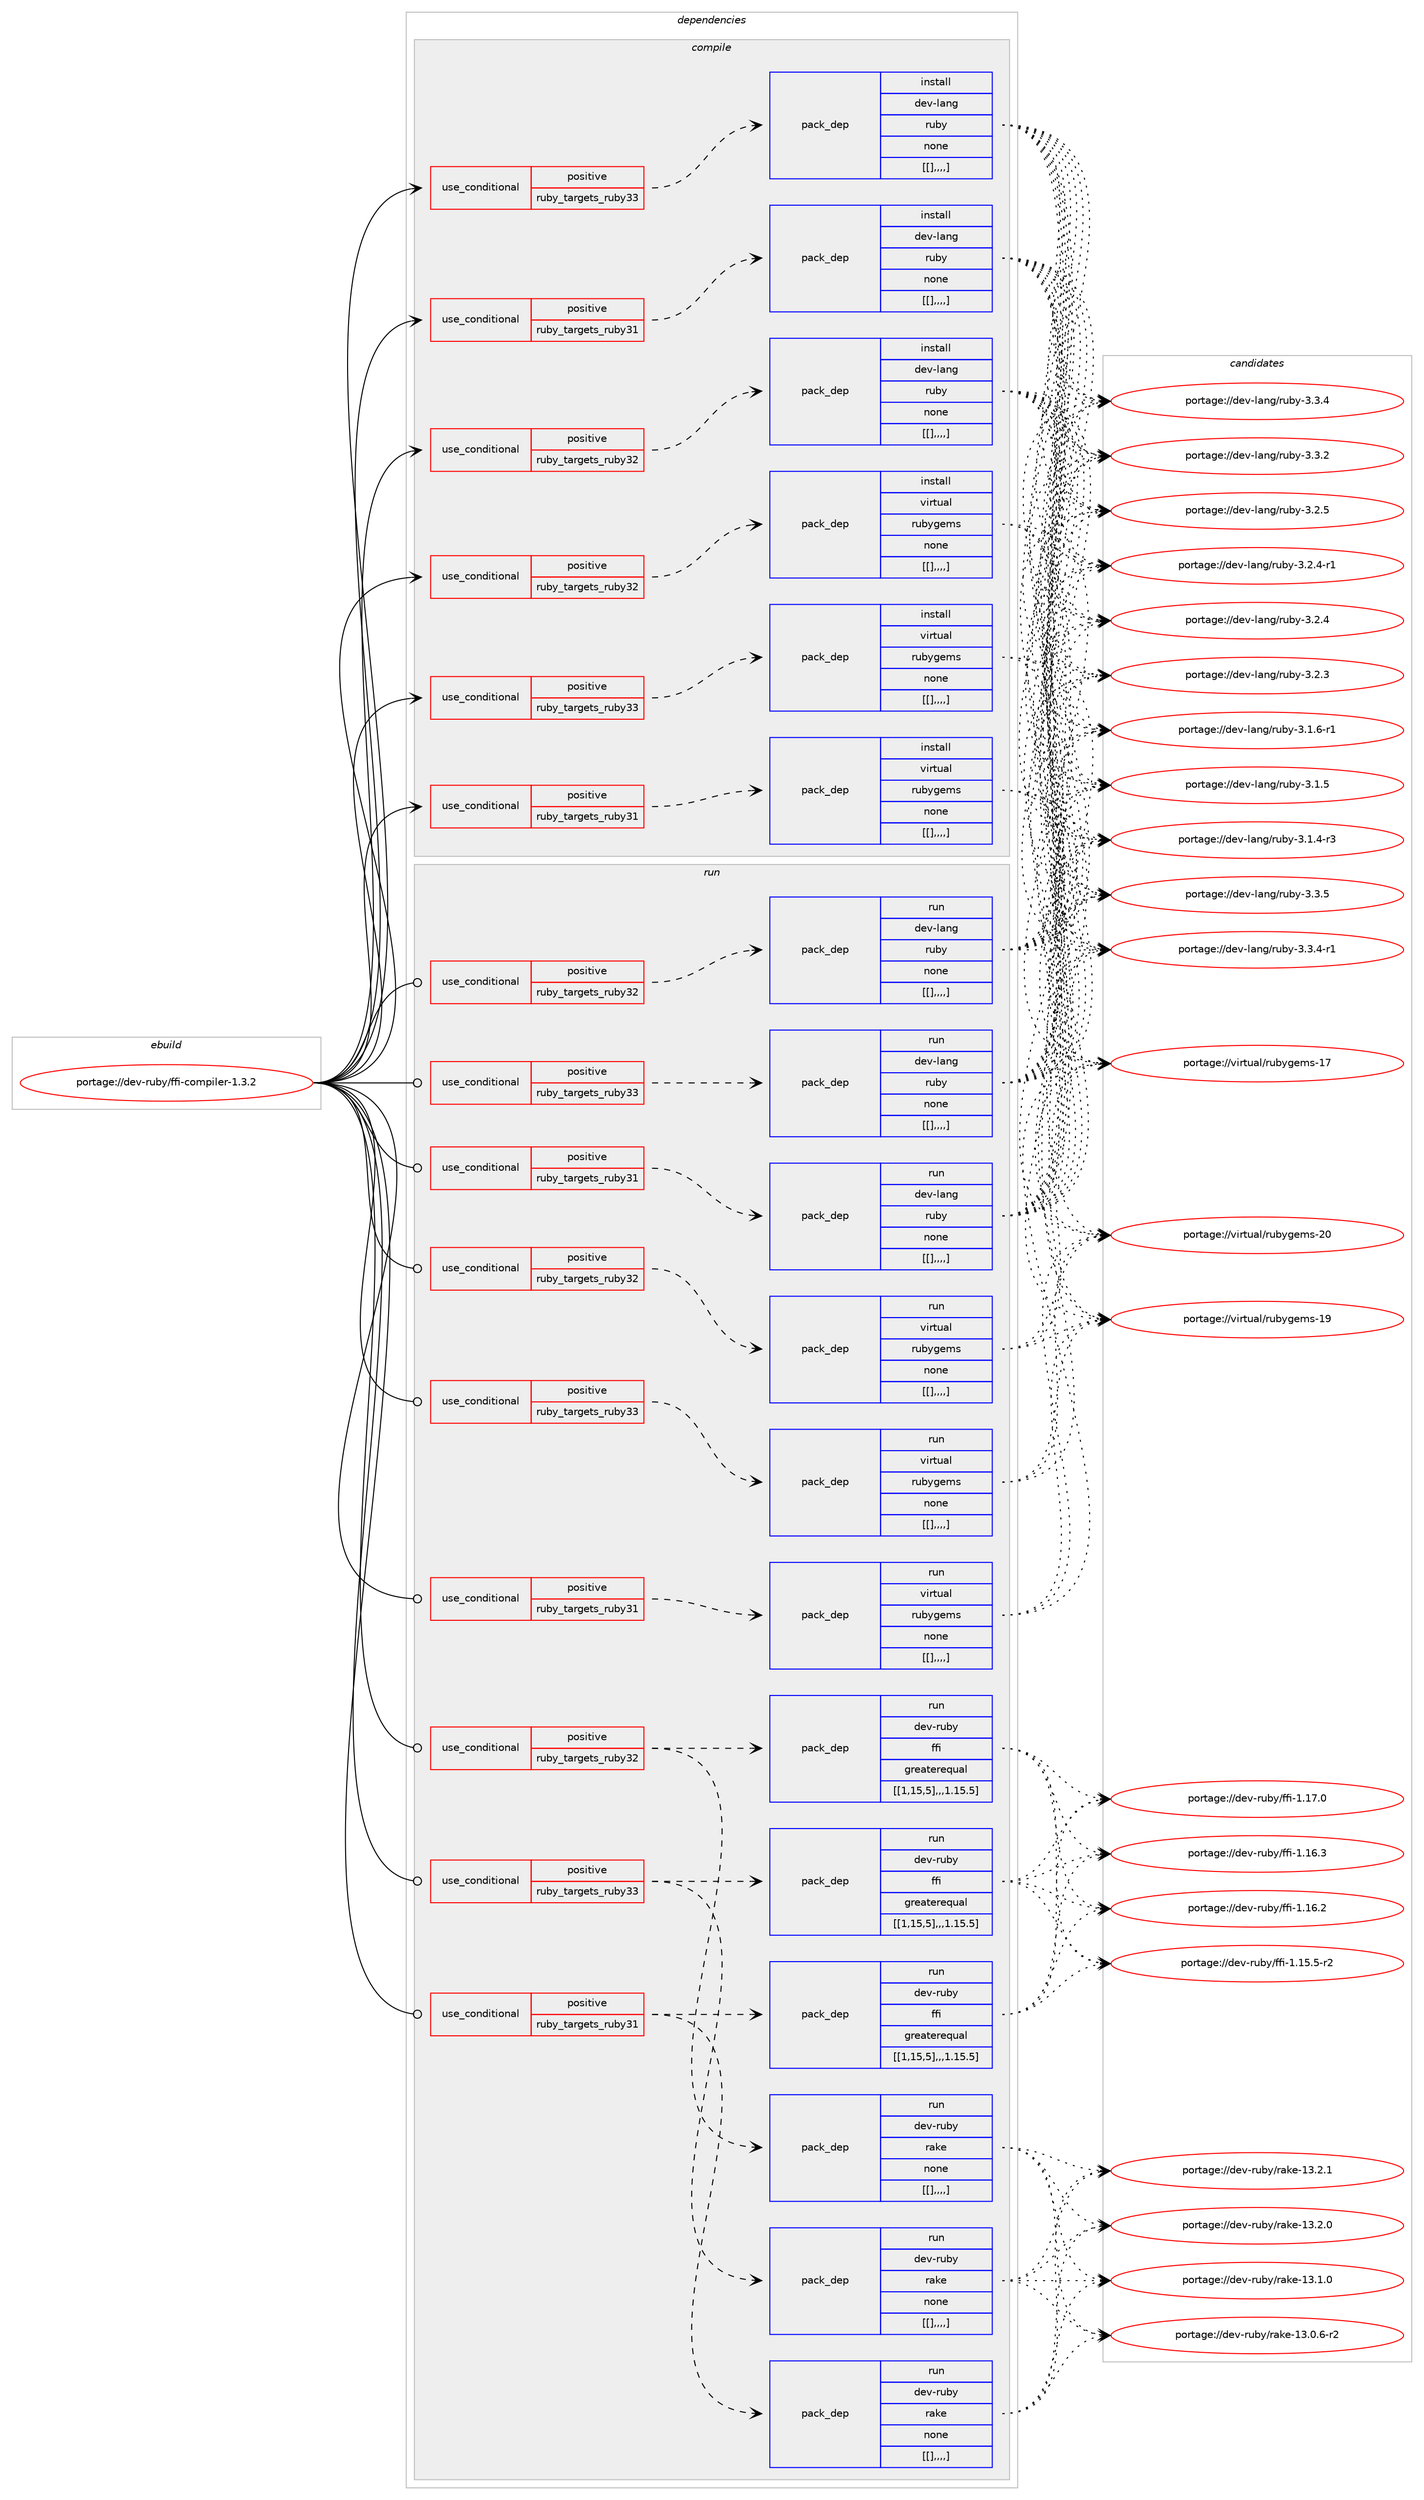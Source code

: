 digraph prolog {

# *************
# Graph options
# *************

newrank=true;
concentrate=true;
compound=true;
graph [rankdir=LR,fontname=Helvetica,fontsize=10,ranksep=1.5];#, ranksep=2.5, nodesep=0.2];
edge  [arrowhead=vee];
node  [fontname=Helvetica,fontsize=10];

# **********
# The ebuild
# **********

subgraph cluster_leftcol {
color=gray;
label=<<i>ebuild</i>>;
id [label="portage://dev-ruby/ffi-compiler-1.3.2", color=red, width=4, href="../dev-ruby/ffi-compiler-1.3.2.svg"];
}

# ****************
# The dependencies
# ****************

subgraph cluster_midcol {
color=gray;
label=<<i>dependencies</i>>;
subgraph cluster_compile {
fillcolor="#eeeeee";
style=filled;
label=<<i>compile</i>>;
subgraph cond49184 {
dependency186860 [label=<<TABLE BORDER="0" CELLBORDER="1" CELLSPACING="0" CELLPADDING="4"><TR><TD ROWSPAN="3" CELLPADDING="10">use_conditional</TD></TR><TR><TD>positive</TD></TR><TR><TD>ruby_targets_ruby31</TD></TR></TABLE>>, shape=none, color=red];
subgraph pack136354 {
dependency186861 [label=<<TABLE BORDER="0" CELLBORDER="1" CELLSPACING="0" CELLPADDING="4" WIDTH="220"><TR><TD ROWSPAN="6" CELLPADDING="30">pack_dep</TD></TR><TR><TD WIDTH="110">install</TD></TR><TR><TD>dev-lang</TD></TR><TR><TD>ruby</TD></TR><TR><TD>none</TD></TR><TR><TD>[[],,,,]</TD></TR></TABLE>>, shape=none, color=blue];
}
dependency186860:e -> dependency186861:w [weight=20,style="dashed",arrowhead="vee"];
}
id:e -> dependency186860:w [weight=20,style="solid",arrowhead="vee"];
subgraph cond49185 {
dependency186862 [label=<<TABLE BORDER="0" CELLBORDER="1" CELLSPACING="0" CELLPADDING="4"><TR><TD ROWSPAN="3" CELLPADDING="10">use_conditional</TD></TR><TR><TD>positive</TD></TR><TR><TD>ruby_targets_ruby31</TD></TR></TABLE>>, shape=none, color=red];
subgraph pack136355 {
dependency186863 [label=<<TABLE BORDER="0" CELLBORDER="1" CELLSPACING="0" CELLPADDING="4" WIDTH="220"><TR><TD ROWSPAN="6" CELLPADDING="30">pack_dep</TD></TR><TR><TD WIDTH="110">install</TD></TR><TR><TD>virtual</TD></TR><TR><TD>rubygems</TD></TR><TR><TD>none</TD></TR><TR><TD>[[],,,,]</TD></TR></TABLE>>, shape=none, color=blue];
}
dependency186862:e -> dependency186863:w [weight=20,style="dashed",arrowhead="vee"];
}
id:e -> dependency186862:w [weight=20,style="solid",arrowhead="vee"];
subgraph cond49186 {
dependency186864 [label=<<TABLE BORDER="0" CELLBORDER="1" CELLSPACING="0" CELLPADDING="4"><TR><TD ROWSPAN="3" CELLPADDING="10">use_conditional</TD></TR><TR><TD>positive</TD></TR><TR><TD>ruby_targets_ruby32</TD></TR></TABLE>>, shape=none, color=red];
subgraph pack136356 {
dependency186865 [label=<<TABLE BORDER="0" CELLBORDER="1" CELLSPACING="0" CELLPADDING="4" WIDTH="220"><TR><TD ROWSPAN="6" CELLPADDING="30">pack_dep</TD></TR><TR><TD WIDTH="110">install</TD></TR><TR><TD>dev-lang</TD></TR><TR><TD>ruby</TD></TR><TR><TD>none</TD></TR><TR><TD>[[],,,,]</TD></TR></TABLE>>, shape=none, color=blue];
}
dependency186864:e -> dependency186865:w [weight=20,style="dashed",arrowhead="vee"];
}
id:e -> dependency186864:w [weight=20,style="solid",arrowhead="vee"];
subgraph cond49187 {
dependency186866 [label=<<TABLE BORDER="0" CELLBORDER="1" CELLSPACING="0" CELLPADDING="4"><TR><TD ROWSPAN="3" CELLPADDING="10">use_conditional</TD></TR><TR><TD>positive</TD></TR><TR><TD>ruby_targets_ruby32</TD></TR></TABLE>>, shape=none, color=red];
subgraph pack136357 {
dependency186867 [label=<<TABLE BORDER="0" CELLBORDER="1" CELLSPACING="0" CELLPADDING="4" WIDTH="220"><TR><TD ROWSPAN="6" CELLPADDING="30">pack_dep</TD></TR><TR><TD WIDTH="110">install</TD></TR><TR><TD>virtual</TD></TR><TR><TD>rubygems</TD></TR><TR><TD>none</TD></TR><TR><TD>[[],,,,]</TD></TR></TABLE>>, shape=none, color=blue];
}
dependency186866:e -> dependency186867:w [weight=20,style="dashed",arrowhead="vee"];
}
id:e -> dependency186866:w [weight=20,style="solid",arrowhead="vee"];
subgraph cond49188 {
dependency186868 [label=<<TABLE BORDER="0" CELLBORDER="1" CELLSPACING="0" CELLPADDING="4"><TR><TD ROWSPAN="3" CELLPADDING="10">use_conditional</TD></TR><TR><TD>positive</TD></TR><TR><TD>ruby_targets_ruby33</TD></TR></TABLE>>, shape=none, color=red];
subgraph pack136358 {
dependency186869 [label=<<TABLE BORDER="0" CELLBORDER="1" CELLSPACING="0" CELLPADDING="4" WIDTH="220"><TR><TD ROWSPAN="6" CELLPADDING="30">pack_dep</TD></TR><TR><TD WIDTH="110">install</TD></TR><TR><TD>dev-lang</TD></TR><TR><TD>ruby</TD></TR><TR><TD>none</TD></TR><TR><TD>[[],,,,]</TD></TR></TABLE>>, shape=none, color=blue];
}
dependency186868:e -> dependency186869:w [weight=20,style="dashed",arrowhead="vee"];
}
id:e -> dependency186868:w [weight=20,style="solid",arrowhead="vee"];
subgraph cond49189 {
dependency186870 [label=<<TABLE BORDER="0" CELLBORDER="1" CELLSPACING="0" CELLPADDING="4"><TR><TD ROWSPAN="3" CELLPADDING="10">use_conditional</TD></TR><TR><TD>positive</TD></TR><TR><TD>ruby_targets_ruby33</TD></TR></TABLE>>, shape=none, color=red];
subgraph pack136359 {
dependency186871 [label=<<TABLE BORDER="0" CELLBORDER="1" CELLSPACING="0" CELLPADDING="4" WIDTH="220"><TR><TD ROWSPAN="6" CELLPADDING="30">pack_dep</TD></TR><TR><TD WIDTH="110">install</TD></TR><TR><TD>virtual</TD></TR><TR><TD>rubygems</TD></TR><TR><TD>none</TD></TR><TR><TD>[[],,,,]</TD></TR></TABLE>>, shape=none, color=blue];
}
dependency186870:e -> dependency186871:w [weight=20,style="dashed",arrowhead="vee"];
}
id:e -> dependency186870:w [weight=20,style="solid",arrowhead="vee"];
}
subgraph cluster_compileandrun {
fillcolor="#eeeeee";
style=filled;
label=<<i>compile and run</i>>;
}
subgraph cluster_run {
fillcolor="#eeeeee";
style=filled;
label=<<i>run</i>>;
subgraph cond49190 {
dependency186872 [label=<<TABLE BORDER="0" CELLBORDER="1" CELLSPACING="0" CELLPADDING="4"><TR><TD ROWSPAN="3" CELLPADDING="10">use_conditional</TD></TR><TR><TD>positive</TD></TR><TR><TD>ruby_targets_ruby31</TD></TR></TABLE>>, shape=none, color=red];
subgraph pack136360 {
dependency186873 [label=<<TABLE BORDER="0" CELLBORDER="1" CELLSPACING="0" CELLPADDING="4" WIDTH="220"><TR><TD ROWSPAN="6" CELLPADDING="30">pack_dep</TD></TR><TR><TD WIDTH="110">run</TD></TR><TR><TD>dev-lang</TD></TR><TR><TD>ruby</TD></TR><TR><TD>none</TD></TR><TR><TD>[[],,,,]</TD></TR></TABLE>>, shape=none, color=blue];
}
dependency186872:e -> dependency186873:w [weight=20,style="dashed",arrowhead="vee"];
}
id:e -> dependency186872:w [weight=20,style="solid",arrowhead="odot"];
subgraph cond49191 {
dependency186874 [label=<<TABLE BORDER="0" CELLBORDER="1" CELLSPACING="0" CELLPADDING="4"><TR><TD ROWSPAN="3" CELLPADDING="10">use_conditional</TD></TR><TR><TD>positive</TD></TR><TR><TD>ruby_targets_ruby31</TD></TR></TABLE>>, shape=none, color=red];
subgraph pack136361 {
dependency186875 [label=<<TABLE BORDER="0" CELLBORDER="1" CELLSPACING="0" CELLPADDING="4" WIDTH="220"><TR><TD ROWSPAN="6" CELLPADDING="30">pack_dep</TD></TR><TR><TD WIDTH="110">run</TD></TR><TR><TD>dev-ruby</TD></TR><TR><TD>rake</TD></TR><TR><TD>none</TD></TR><TR><TD>[[],,,,]</TD></TR></TABLE>>, shape=none, color=blue];
}
dependency186874:e -> dependency186875:w [weight=20,style="dashed",arrowhead="vee"];
subgraph pack136362 {
dependency186876 [label=<<TABLE BORDER="0" CELLBORDER="1" CELLSPACING="0" CELLPADDING="4" WIDTH="220"><TR><TD ROWSPAN="6" CELLPADDING="30">pack_dep</TD></TR><TR><TD WIDTH="110">run</TD></TR><TR><TD>dev-ruby</TD></TR><TR><TD>ffi</TD></TR><TR><TD>greaterequal</TD></TR><TR><TD>[[1,15,5],,,1.15.5]</TD></TR></TABLE>>, shape=none, color=blue];
}
dependency186874:e -> dependency186876:w [weight=20,style="dashed",arrowhead="vee"];
}
id:e -> dependency186874:w [weight=20,style="solid",arrowhead="odot"];
subgraph cond49192 {
dependency186877 [label=<<TABLE BORDER="0" CELLBORDER="1" CELLSPACING="0" CELLPADDING="4"><TR><TD ROWSPAN="3" CELLPADDING="10">use_conditional</TD></TR><TR><TD>positive</TD></TR><TR><TD>ruby_targets_ruby31</TD></TR></TABLE>>, shape=none, color=red];
subgraph pack136363 {
dependency186878 [label=<<TABLE BORDER="0" CELLBORDER="1" CELLSPACING="0" CELLPADDING="4" WIDTH="220"><TR><TD ROWSPAN="6" CELLPADDING="30">pack_dep</TD></TR><TR><TD WIDTH="110">run</TD></TR><TR><TD>virtual</TD></TR><TR><TD>rubygems</TD></TR><TR><TD>none</TD></TR><TR><TD>[[],,,,]</TD></TR></TABLE>>, shape=none, color=blue];
}
dependency186877:e -> dependency186878:w [weight=20,style="dashed",arrowhead="vee"];
}
id:e -> dependency186877:w [weight=20,style="solid",arrowhead="odot"];
subgraph cond49193 {
dependency186879 [label=<<TABLE BORDER="0" CELLBORDER="1" CELLSPACING="0" CELLPADDING="4"><TR><TD ROWSPAN="3" CELLPADDING="10">use_conditional</TD></TR><TR><TD>positive</TD></TR><TR><TD>ruby_targets_ruby32</TD></TR></TABLE>>, shape=none, color=red];
subgraph pack136364 {
dependency186880 [label=<<TABLE BORDER="0" CELLBORDER="1" CELLSPACING="0" CELLPADDING="4" WIDTH="220"><TR><TD ROWSPAN="6" CELLPADDING="30">pack_dep</TD></TR><TR><TD WIDTH="110">run</TD></TR><TR><TD>dev-lang</TD></TR><TR><TD>ruby</TD></TR><TR><TD>none</TD></TR><TR><TD>[[],,,,]</TD></TR></TABLE>>, shape=none, color=blue];
}
dependency186879:e -> dependency186880:w [weight=20,style="dashed",arrowhead="vee"];
}
id:e -> dependency186879:w [weight=20,style="solid",arrowhead="odot"];
subgraph cond49194 {
dependency186881 [label=<<TABLE BORDER="0" CELLBORDER="1" CELLSPACING="0" CELLPADDING="4"><TR><TD ROWSPAN="3" CELLPADDING="10">use_conditional</TD></TR><TR><TD>positive</TD></TR><TR><TD>ruby_targets_ruby32</TD></TR></TABLE>>, shape=none, color=red];
subgraph pack136365 {
dependency186882 [label=<<TABLE BORDER="0" CELLBORDER="1" CELLSPACING="0" CELLPADDING="4" WIDTH="220"><TR><TD ROWSPAN="6" CELLPADDING="30">pack_dep</TD></TR><TR><TD WIDTH="110">run</TD></TR><TR><TD>dev-ruby</TD></TR><TR><TD>rake</TD></TR><TR><TD>none</TD></TR><TR><TD>[[],,,,]</TD></TR></TABLE>>, shape=none, color=blue];
}
dependency186881:e -> dependency186882:w [weight=20,style="dashed",arrowhead="vee"];
subgraph pack136366 {
dependency186883 [label=<<TABLE BORDER="0" CELLBORDER="1" CELLSPACING="0" CELLPADDING="4" WIDTH="220"><TR><TD ROWSPAN="6" CELLPADDING="30">pack_dep</TD></TR><TR><TD WIDTH="110">run</TD></TR><TR><TD>dev-ruby</TD></TR><TR><TD>ffi</TD></TR><TR><TD>greaterequal</TD></TR><TR><TD>[[1,15,5],,,1.15.5]</TD></TR></TABLE>>, shape=none, color=blue];
}
dependency186881:e -> dependency186883:w [weight=20,style="dashed",arrowhead="vee"];
}
id:e -> dependency186881:w [weight=20,style="solid",arrowhead="odot"];
subgraph cond49195 {
dependency186884 [label=<<TABLE BORDER="0" CELLBORDER="1" CELLSPACING="0" CELLPADDING="4"><TR><TD ROWSPAN="3" CELLPADDING="10">use_conditional</TD></TR><TR><TD>positive</TD></TR><TR><TD>ruby_targets_ruby32</TD></TR></TABLE>>, shape=none, color=red];
subgraph pack136367 {
dependency186885 [label=<<TABLE BORDER="0" CELLBORDER="1" CELLSPACING="0" CELLPADDING="4" WIDTH="220"><TR><TD ROWSPAN="6" CELLPADDING="30">pack_dep</TD></TR><TR><TD WIDTH="110">run</TD></TR><TR><TD>virtual</TD></TR><TR><TD>rubygems</TD></TR><TR><TD>none</TD></TR><TR><TD>[[],,,,]</TD></TR></TABLE>>, shape=none, color=blue];
}
dependency186884:e -> dependency186885:w [weight=20,style="dashed",arrowhead="vee"];
}
id:e -> dependency186884:w [weight=20,style="solid",arrowhead="odot"];
subgraph cond49196 {
dependency186886 [label=<<TABLE BORDER="0" CELLBORDER="1" CELLSPACING="0" CELLPADDING="4"><TR><TD ROWSPAN="3" CELLPADDING="10">use_conditional</TD></TR><TR><TD>positive</TD></TR><TR><TD>ruby_targets_ruby33</TD></TR></TABLE>>, shape=none, color=red];
subgraph pack136368 {
dependency186887 [label=<<TABLE BORDER="0" CELLBORDER="1" CELLSPACING="0" CELLPADDING="4" WIDTH="220"><TR><TD ROWSPAN="6" CELLPADDING="30">pack_dep</TD></TR><TR><TD WIDTH="110">run</TD></TR><TR><TD>dev-lang</TD></TR><TR><TD>ruby</TD></TR><TR><TD>none</TD></TR><TR><TD>[[],,,,]</TD></TR></TABLE>>, shape=none, color=blue];
}
dependency186886:e -> dependency186887:w [weight=20,style="dashed",arrowhead="vee"];
}
id:e -> dependency186886:w [weight=20,style="solid",arrowhead="odot"];
subgraph cond49197 {
dependency186888 [label=<<TABLE BORDER="0" CELLBORDER="1" CELLSPACING="0" CELLPADDING="4"><TR><TD ROWSPAN="3" CELLPADDING="10">use_conditional</TD></TR><TR><TD>positive</TD></TR><TR><TD>ruby_targets_ruby33</TD></TR></TABLE>>, shape=none, color=red];
subgraph pack136369 {
dependency186889 [label=<<TABLE BORDER="0" CELLBORDER="1" CELLSPACING="0" CELLPADDING="4" WIDTH="220"><TR><TD ROWSPAN="6" CELLPADDING="30">pack_dep</TD></TR><TR><TD WIDTH="110">run</TD></TR><TR><TD>dev-ruby</TD></TR><TR><TD>rake</TD></TR><TR><TD>none</TD></TR><TR><TD>[[],,,,]</TD></TR></TABLE>>, shape=none, color=blue];
}
dependency186888:e -> dependency186889:w [weight=20,style="dashed",arrowhead="vee"];
subgraph pack136370 {
dependency186890 [label=<<TABLE BORDER="0" CELLBORDER="1" CELLSPACING="0" CELLPADDING="4" WIDTH="220"><TR><TD ROWSPAN="6" CELLPADDING="30">pack_dep</TD></TR><TR><TD WIDTH="110">run</TD></TR><TR><TD>dev-ruby</TD></TR><TR><TD>ffi</TD></TR><TR><TD>greaterequal</TD></TR><TR><TD>[[1,15,5],,,1.15.5]</TD></TR></TABLE>>, shape=none, color=blue];
}
dependency186888:e -> dependency186890:w [weight=20,style="dashed",arrowhead="vee"];
}
id:e -> dependency186888:w [weight=20,style="solid",arrowhead="odot"];
subgraph cond49198 {
dependency186891 [label=<<TABLE BORDER="0" CELLBORDER="1" CELLSPACING="0" CELLPADDING="4"><TR><TD ROWSPAN="3" CELLPADDING="10">use_conditional</TD></TR><TR><TD>positive</TD></TR><TR><TD>ruby_targets_ruby33</TD></TR></TABLE>>, shape=none, color=red];
subgraph pack136371 {
dependency186892 [label=<<TABLE BORDER="0" CELLBORDER="1" CELLSPACING="0" CELLPADDING="4" WIDTH="220"><TR><TD ROWSPAN="6" CELLPADDING="30">pack_dep</TD></TR><TR><TD WIDTH="110">run</TD></TR><TR><TD>virtual</TD></TR><TR><TD>rubygems</TD></TR><TR><TD>none</TD></TR><TR><TD>[[],,,,]</TD></TR></TABLE>>, shape=none, color=blue];
}
dependency186891:e -> dependency186892:w [weight=20,style="dashed",arrowhead="vee"];
}
id:e -> dependency186891:w [weight=20,style="solid",arrowhead="odot"];
}
}

# **************
# The candidates
# **************

subgraph cluster_choices {
rank=same;
color=gray;
label=<<i>candidates</i>>;

subgraph choice136354 {
color=black;
nodesep=1;
choice10010111845108971101034711411798121455146514653 [label="portage://dev-lang/ruby-3.3.5", color=red, width=4,href="../dev-lang/ruby-3.3.5.svg"];
choice100101118451089711010347114117981214551465146524511449 [label="portage://dev-lang/ruby-3.3.4-r1", color=red, width=4,href="../dev-lang/ruby-3.3.4-r1.svg"];
choice10010111845108971101034711411798121455146514652 [label="portage://dev-lang/ruby-3.3.4", color=red, width=4,href="../dev-lang/ruby-3.3.4.svg"];
choice10010111845108971101034711411798121455146514650 [label="portage://dev-lang/ruby-3.3.2", color=red, width=4,href="../dev-lang/ruby-3.3.2.svg"];
choice10010111845108971101034711411798121455146504653 [label="portage://dev-lang/ruby-3.2.5", color=red, width=4,href="../dev-lang/ruby-3.2.5.svg"];
choice100101118451089711010347114117981214551465046524511449 [label="portage://dev-lang/ruby-3.2.4-r1", color=red, width=4,href="../dev-lang/ruby-3.2.4-r1.svg"];
choice10010111845108971101034711411798121455146504652 [label="portage://dev-lang/ruby-3.2.4", color=red, width=4,href="../dev-lang/ruby-3.2.4.svg"];
choice10010111845108971101034711411798121455146504651 [label="portage://dev-lang/ruby-3.2.3", color=red, width=4,href="../dev-lang/ruby-3.2.3.svg"];
choice100101118451089711010347114117981214551464946544511449 [label="portage://dev-lang/ruby-3.1.6-r1", color=red, width=4,href="../dev-lang/ruby-3.1.6-r1.svg"];
choice10010111845108971101034711411798121455146494653 [label="portage://dev-lang/ruby-3.1.5", color=red, width=4,href="../dev-lang/ruby-3.1.5.svg"];
choice100101118451089711010347114117981214551464946524511451 [label="portage://dev-lang/ruby-3.1.4-r3", color=red, width=4,href="../dev-lang/ruby-3.1.4-r3.svg"];
dependency186861:e -> choice10010111845108971101034711411798121455146514653:w [style=dotted,weight="100"];
dependency186861:e -> choice100101118451089711010347114117981214551465146524511449:w [style=dotted,weight="100"];
dependency186861:e -> choice10010111845108971101034711411798121455146514652:w [style=dotted,weight="100"];
dependency186861:e -> choice10010111845108971101034711411798121455146514650:w [style=dotted,weight="100"];
dependency186861:e -> choice10010111845108971101034711411798121455146504653:w [style=dotted,weight="100"];
dependency186861:e -> choice100101118451089711010347114117981214551465046524511449:w [style=dotted,weight="100"];
dependency186861:e -> choice10010111845108971101034711411798121455146504652:w [style=dotted,weight="100"];
dependency186861:e -> choice10010111845108971101034711411798121455146504651:w [style=dotted,weight="100"];
dependency186861:e -> choice100101118451089711010347114117981214551464946544511449:w [style=dotted,weight="100"];
dependency186861:e -> choice10010111845108971101034711411798121455146494653:w [style=dotted,weight="100"];
dependency186861:e -> choice100101118451089711010347114117981214551464946524511451:w [style=dotted,weight="100"];
}
subgraph choice136355 {
color=black;
nodesep=1;
choice118105114116117971084711411798121103101109115455048 [label="portage://virtual/rubygems-20", color=red, width=4,href="../virtual/rubygems-20.svg"];
choice118105114116117971084711411798121103101109115454957 [label="portage://virtual/rubygems-19", color=red, width=4,href="../virtual/rubygems-19.svg"];
choice118105114116117971084711411798121103101109115454955 [label="portage://virtual/rubygems-17", color=red, width=4,href="../virtual/rubygems-17.svg"];
dependency186863:e -> choice118105114116117971084711411798121103101109115455048:w [style=dotted,weight="100"];
dependency186863:e -> choice118105114116117971084711411798121103101109115454957:w [style=dotted,weight="100"];
dependency186863:e -> choice118105114116117971084711411798121103101109115454955:w [style=dotted,weight="100"];
}
subgraph choice136356 {
color=black;
nodesep=1;
choice10010111845108971101034711411798121455146514653 [label="portage://dev-lang/ruby-3.3.5", color=red, width=4,href="../dev-lang/ruby-3.3.5.svg"];
choice100101118451089711010347114117981214551465146524511449 [label="portage://dev-lang/ruby-3.3.4-r1", color=red, width=4,href="../dev-lang/ruby-3.3.4-r1.svg"];
choice10010111845108971101034711411798121455146514652 [label="portage://dev-lang/ruby-3.3.4", color=red, width=4,href="../dev-lang/ruby-3.3.4.svg"];
choice10010111845108971101034711411798121455146514650 [label="portage://dev-lang/ruby-3.3.2", color=red, width=4,href="../dev-lang/ruby-3.3.2.svg"];
choice10010111845108971101034711411798121455146504653 [label="portage://dev-lang/ruby-3.2.5", color=red, width=4,href="../dev-lang/ruby-3.2.5.svg"];
choice100101118451089711010347114117981214551465046524511449 [label="portage://dev-lang/ruby-3.2.4-r1", color=red, width=4,href="../dev-lang/ruby-3.2.4-r1.svg"];
choice10010111845108971101034711411798121455146504652 [label="portage://dev-lang/ruby-3.2.4", color=red, width=4,href="../dev-lang/ruby-3.2.4.svg"];
choice10010111845108971101034711411798121455146504651 [label="portage://dev-lang/ruby-3.2.3", color=red, width=4,href="../dev-lang/ruby-3.2.3.svg"];
choice100101118451089711010347114117981214551464946544511449 [label="portage://dev-lang/ruby-3.1.6-r1", color=red, width=4,href="../dev-lang/ruby-3.1.6-r1.svg"];
choice10010111845108971101034711411798121455146494653 [label="portage://dev-lang/ruby-3.1.5", color=red, width=4,href="../dev-lang/ruby-3.1.5.svg"];
choice100101118451089711010347114117981214551464946524511451 [label="portage://dev-lang/ruby-3.1.4-r3", color=red, width=4,href="../dev-lang/ruby-3.1.4-r3.svg"];
dependency186865:e -> choice10010111845108971101034711411798121455146514653:w [style=dotted,weight="100"];
dependency186865:e -> choice100101118451089711010347114117981214551465146524511449:w [style=dotted,weight="100"];
dependency186865:e -> choice10010111845108971101034711411798121455146514652:w [style=dotted,weight="100"];
dependency186865:e -> choice10010111845108971101034711411798121455146514650:w [style=dotted,weight="100"];
dependency186865:e -> choice10010111845108971101034711411798121455146504653:w [style=dotted,weight="100"];
dependency186865:e -> choice100101118451089711010347114117981214551465046524511449:w [style=dotted,weight="100"];
dependency186865:e -> choice10010111845108971101034711411798121455146504652:w [style=dotted,weight="100"];
dependency186865:e -> choice10010111845108971101034711411798121455146504651:w [style=dotted,weight="100"];
dependency186865:e -> choice100101118451089711010347114117981214551464946544511449:w [style=dotted,weight="100"];
dependency186865:e -> choice10010111845108971101034711411798121455146494653:w [style=dotted,weight="100"];
dependency186865:e -> choice100101118451089711010347114117981214551464946524511451:w [style=dotted,weight="100"];
}
subgraph choice136357 {
color=black;
nodesep=1;
choice118105114116117971084711411798121103101109115455048 [label="portage://virtual/rubygems-20", color=red, width=4,href="../virtual/rubygems-20.svg"];
choice118105114116117971084711411798121103101109115454957 [label="portage://virtual/rubygems-19", color=red, width=4,href="../virtual/rubygems-19.svg"];
choice118105114116117971084711411798121103101109115454955 [label="portage://virtual/rubygems-17", color=red, width=4,href="../virtual/rubygems-17.svg"];
dependency186867:e -> choice118105114116117971084711411798121103101109115455048:w [style=dotted,weight="100"];
dependency186867:e -> choice118105114116117971084711411798121103101109115454957:w [style=dotted,weight="100"];
dependency186867:e -> choice118105114116117971084711411798121103101109115454955:w [style=dotted,weight="100"];
}
subgraph choice136358 {
color=black;
nodesep=1;
choice10010111845108971101034711411798121455146514653 [label="portage://dev-lang/ruby-3.3.5", color=red, width=4,href="../dev-lang/ruby-3.3.5.svg"];
choice100101118451089711010347114117981214551465146524511449 [label="portage://dev-lang/ruby-3.3.4-r1", color=red, width=4,href="../dev-lang/ruby-3.3.4-r1.svg"];
choice10010111845108971101034711411798121455146514652 [label="portage://dev-lang/ruby-3.3.4", color=red, width=4,href="../dev-lang/ruby-3.3.4.svg"];
choice10010111845108971101034711411798121455146514650 [label="portage://dev-lang/ruby-3.3.2", color=red, width=4,href="../dev-lang/ruby-3.3.2.svg"];
choice10010111845108971101034711411798121455146504653 [label="portage://dev-lang/ruby-3.2.5", color=red, width=4,href="../dev-lang/ruby-3.2.5.svg"];
choice100101118451089711010347114117981214551465046524511449 [label="portage://dev-lang/ruby-3.2.4-r1", color=red, width=4,href="../dev-lang/ruby-3.2.4-r1.svg"];
choice10010111845108971101034711411798121455146504652 [label="portage://dev-lang/ruby-3.2.4", color=red, width=4,href="../dev-lang/ruby-3.2.4.svg"];
choice10010111845108971101034711411798121455146504651 [label="portage://dev-lang/ruby-3.2.3", color=red, width=4,href="../dev-lang/ruby-3.2.3.svg"];
choice100101118451089711010347114117981214551464946544511449 [label="portage://dev-lang/ruby-3.1.6-r1", color=red, width=4,href="../dev-lang/ruby-3.1.6-r1.svg"];
choice10010111845108971101034711411798121455146494653 [label="portage://dev-lang/ruby-3.1.5", color=red, width=4,href="../dev-lang/ruby-3.1.5.svg"];
choice100101118451089711010347114117981214551464946524511451 [label="portage://dev-lang/ruby-3.1.4-r3", color=red, width=4,href="../dev-lang/ruby-3.1.4-r3.svg"];
dependency186869:e -> choice10010111845108971101034711411798121455146514653:w [style=dotted,weight="100"];
dependency186869:e -> choice100101118451089711010347114117981214551465146524511449:w [style=dotted,weight="100"];
dependency186869:e -> choice10010111845108971101034711411798121455146514652:w [style=dotted,weight="100"];
dependency186869:e -> choice10010111845108971101034711411798121455146514650:w [style=dotted,weight="100"];
dependency186869:e -> choice10010111845108971101034711411798121455146504653:w [style=dotted,weight="100"];
dependency186869:e -> choice100101118451089711010347114117981214551465046524511449:w [style=dotted,weight="100"];
dependency186869:e -> choice10010111845108971101034711411798121455146504652:w [style=dotted,weight="100"];
dependency186869:e -> choice10010111845108971101034711411798121455146504651:w [style=dotted,weight="100"];
dependency186869:e -> choice100101118451089711010347114117981214551464946544511449:w [style=dotted,weight="100"];
dependency186869:e -> choice10010111845108971101034711411798121455146494653:w [style=dotted,weight="100"];
dependency186869:e -> choice100101118451089711010347114117981214551464946524511451:w [style=dotted,weight="100"];
}
subgraph choice136359 {
color=black;
nodesep=1;
choice118105114116117971084711411798121103101109115455048 [label="portage://virtual/rubygems-20", color=red, width=4,href="../virtual/rubygems-20.svg"];
choice118105114116117971084711411798121103101109115454957 [label="portage://virtual/rubygems-19", color=red, width=4,href="../virtual/rubygems-19.svg"];
choice118105114116117971084711411798121103101109115454955 [label="portage://virtual/rubygems-17", color=red, width=4,href="../virtual/rubygems-17.svg"];
dependency186871:e -> choice118105114116117971084711411798121103101109115455048:w [style=dotted,weight="100"];
dependency186871:e -> choice118105114116117971084711411798121103101109115454957:w [style=dotted,weight="100"];
dependency186871:e -> choice118105114116117971084711411798121103101109115454955:w [style=dotted,weight="100"];
}
subgraph choice136360 {
color=black;
nodesep=1;
choice10010111845108971101034711411798121455146514653 [label="portage://dev-lang/ruby-3.3.5", color=red, width=4,href="../dev-lang/ruby-3.3.5.svg"];
choice100101118451089711010347114117981214551465146524511449 [label="portage://dev-lang/ruby-3.3.4-r1", color=red, width=4,href="../dev-lang/ruby-3.3.4-r1.svg"];
choice10010111845108971101034711411798121455146514652 [label="portage://dev-lang/ruby-3.3.4", color=red, width=4,href="../dev-lang/ruby-3.3.4.svg"];
choice10010111845108971101034711411798121455146514650 [label="portage://dev-lang/ruby-3.3.2", color=red, width=4,href="../dev-lang/ruby-3.3.2.svg"];
choice10010111845108971101034711411798121455146504653 [label="portage://dev-lang/ruby-3.2.5", color=red, width=4,href="../dev-lang/ruby-3.2.5.svg"];
choice100101118451089711010347114117981214551465046524511449 [label="portage://dev-lang/ruby-3.2.4-r1", color=red, width=4,href="../dev-lang/ruby-3.2.4-r1.svg"];
choice10010111845108971101034711411798121455146504652 [label="portage://dev-lang/ruby-3.2.4", color=red, width=4,href="../dev-lang/ruby-3.2.4.svg"];
choice10010111845108971101034711411798121455146504651 [label="portage://dev-lang/ruby-3.2.3", color=red, width=4,href="../dev-lang/ruby-3.2.3.svg"];
choice100101118451089711010347114117981214551464946544511449 [label="portage://dev-lang/ruby-3.1.6-r1", color=red, width=4,href="../dev-lang/ruby-3.1.6-r1.svg"];
choice10010111845108971101034711411798121455146494653 [label="portage://dev-lang/ruby-3.1.5", color=red, width=4,href="../dev-lang/ruby-3.1.5.svg"];
choice100101118451089711010347114117981214551464946524511451 [label="portage://dev-lang/ruby-3.1.4-r3", color=red, width=4,href="../dev-lang/ruby-3.1.4-r3.svg"];
dependency186873:e -> choice10010111845108971101034711411798121455146514653:w [style=dotted,weight="100"];
dependency186873:e -> choice100101118451089711010347114117981214551465146524511449:w [style=dotted,weight="100"];
dependency186873:e -> choice10010111845108971101034711411798121455146514652:w [style=dotted,weight="100"];
dependency186873:e -> choice10010111845108971101034711411798121455146514650:w [style=dotted,weight="100"];
dependency186873:e -> choice10010111845108971101034711411798121455146504653:w [style=dotted,weight="100"];
dependency186873:e -> choice100101118451089711010347114117981214551465046524511449:w [style=dotted,weight="100"];
dependency186873:e -> choice10010111845108971101034711411798121455146504652:w [style=dotted,weight="100"];
dependency186873:e -> choice10010111845108971101034711411798121455146504651:w [style=dotted,weight="100"];
dependency186873:e -> choice100101118451089711010347114117981214551464946544511449:w [style=dotted,weight="100"];
dependency186873:e -> choice10010111845108971101034711411798121455146494653:w [style=dotted,weight="100"];
dependency186873:e -> choice100101118451089711010347114117981214551464946524511451:w [style=dotted,weight="100"];
}
subgraph choice136361 {
color=black;
nodesep=1;
choice1001011184511411798121471149710710145495146504649 [label="portage://dev-ruby/rake-13.2.1", color=red, width=4,href="../dev-ruby/rake-13.2.1.svg"];
choice1001011184511411798121471149710710145495146504648 [label="portage://dev-ruby/rake-13.2.0", color=red, width=4,href="../dev-ruby/rake-13.2.0.svg"];
choice1001011184511411798121471149710710145495146494648 [label="portage://dev-ruby/rake-13.1.0", color=red, width=4,href="../dev-ruby/rake-13.1.0.svg"];
choice10010111845114117981214711497107101454951464846544511450 [label="portage://dev-ruby/rake-13.0.6-r2", color=red, width=4,href="../dev-ruby/rake-13.0.6-r2.svg"];
dependency186875:e -> choice1001011184511411798121471149710710145495146504649:w [style=dotted,weight="100"];
dependency186875:e -> choice1001011184511411798121471149710710145495146504648:w [style=dotted,weight="100"];
dependency186875:e -> choice1001011184511411798121471149710710145495146494648:w [style=dotted,weight="100"];
dependency186875:e -> choice10010111845114117981214711497107101454951464846544511450:w [style=dotted,weight="100"];
}
subgraph choice136362 {
color=black;
nodesep=1;
choice10010111845114117981214710210210545494649554648 [label="portage://dev-ruby/ffi-1.17.0", color=red, width=4,href="../dev-ruby/ffi-1.17.0.svg"];
choice10010111845114117981214710210210545494649544651 [label="portage://dev-ruby/ffi-1.16.3", color=red, width=4,href="../dev-ruby/ffi-1.16.3.svg"];
choice10010111845114117981214710210210545494649544650 [label="portage://dev-ruby/ffi-1.16.2", color=red, width=4,href="../dev-ruby/ffi-1.16.2.svg"];
choice100101118451141179812147102102105454946495346534511450 [label="portage://dev-ruby/ffi-1.15.5-r2", color=red, width=4,href="../dev-ruby/ffi-1.15.5-r2.svg"];
dependency186876:e -> choice10010111845114117981214710210210545494649554648:w [style=dotted,weight="100"];
dependency186876:e -> choice10010111845114117981214710210210545494649544651:w [style=dotted,weight="100"];
dependency186876:e -> choice10010111845114117981214710210210545494649544650:w [style=dotted,weight="100"];
dependency186876:e -> choice100101118451141179812147102102105454946495346534511450:w [style=dotted,weight="100"];
}
subgraph choice136363 {
color=black;
nodesep=1;
choice118105114116117971084711411798121103101109115455048 [label="portage://virtual/rubygems-20", color=red, width=4,href="../virtual/rubygems-20.svg"];
choice118105114116117971084711411798121103101109115454957 [label="portage://virtual/rubygems-19", color=red, width=4,href="../virtual/rubygems-19.svg"];
choice118105114116117971084711411798121103101109115454955 [label="portage://virtual/rubygems-17", color=red, width=4,href="../virtual/rubygems-17.svg"];
dependency186878:e -> choice118105114116117971084711411798121103101109115455048:w [style=dotted,weight="100"];
dependency186878:e -> choice118105114116117971084711411798121103101109115454957:w [style=dotted,weight="100"];
dependency186878:e -> choice118105114116117971084711411798121103101109115454955:w [style=dotted,weight="100"];
}
subgraph choice136364 {
color=black;
nodesep=1;
choice10010111845108971101034711411798121455146514653 [label="portage://dev-lang/ruby-3.3.5", color=red, width=4,href="../dev-lang/ruby-3.3.5.svg"];
choice100101118451089711010347114117981214551465146524511449 [label="portage://dev-lang/ruby-3.3.4-r1", color=red, width=4,href="../dev-lang/ruby-3.3.4-r1.svg"];
choice10010111845108971101034711411798121455146514652 [label="portage://dev-lang/ruby-3.3.4", color=red, width=4,href="../dev-lang/ruby-3.3.4.svg"];
choice10010111845108971101034711411798121455146514650 [label="portage://dev-lang/ruby-3.3.2", color=red, width=4,href="../dev-lang/ruby-3.3.2.svg"];
choice10010111845108971101034711411798121455146504653 [label="portage://dev-lang/ruby-3.2.5", color=red, width=4,href="../dev-lang/ruby-3.2.5.svg"];
choice100101118451089711010347114117981214551465046524511449 [label="portage://dev-lang/ruby-3.2.4-r1", color=red, width=4,href="../dev-lang/ruby-3.2.4-r1.svg"];
choice10010111845108971101034711411798121455146504652 [label="portage://dev-lang/ruby-3.2.4", color=red, width=4,href="../dev-lang/ruby-3.2.4.svg"];
choice10010111845108971101034711411798121455146504651 [label="portage://dev-lang/ruby-3.2.3", color=red, width=4,href="../dev-lang/ruby-3.2.3.svg"];
choice100101118451089711010347114117981214551464946544511449 [label="portage://dev-lang/ruby-3.1.6-r1", color=red, width=4,href="../dev-lang/ruby-3.1.6-r1.svg"];
choice10010111845108971101034711411798121455146494653 [label="portage://dev-lang/ruby-3.1.5", color=red, width=4,href="../dev-lang/ruby-3.1.5.svg"];
choice100101118451089711010347114117981214551464946524511451 [label="portage://dev-lang/ruby-3.1.4-r3", color=red, width=4,href="../dev-lang/ruby-3.1.4-r3.svg"];
dependency186880:e -> choice10010111845108971101034711411798121455146514653:w [style=dotted,weight="100"];
dependency186880:e -> choice100101118451089711010347114117981214551465146524511449:w [style=dotted,weight="100"];
dependency186880:e -> choice10010111845108971101034711411798121455146514652:w [style=dotted,weight="100"];
dependency186880:e -> choice10010111845108971101034711411798121455146514650:w [style=dotted,weight="100"];
dependency186880:e -> choice10010111845108971101034711411798121455146504653:w [style=dotted,weight="100"];
dependency186880:e -> choice100101118451089711010347114117981214551465046524511449:w [style=dotted,weight="100"];
dependency186880:e -> choice10010111845108971101034711411798121455146504652:w [style=dotted,weight="100"];
dependency186880:e -> choice10010111845108971101034711411798121455146504651:w [style=dotted,weight="100"];
dependency186880:e -> choice100101118451089711010347114117981214551464946544511449:w [style=dotted,weight="100"];
dependency186880:e -> choice10010111845108971101034711411798121455146494653:w [style=dotted,weight="100"];
dependency186880:e -> choice100101118451089711010347114117981214551464946524511451:w [style=dotted,weight="100"];
}
subgraph choice136365 {
color=black;
nodesep=1;
choice1001011184511411798121471149710710145495146504649 [label="portage://dev-ruby/rake-13.2.1", color=red, width=4,href="../dev-ruby/rake-13.2.1.svg"];
choice1001011184511411798121471149710710145495146504648 [label="portage://dev-ruby/rake-13.2.0", color=red, width=4,href="../dev-ruby/rake-13.2.0.svg"];
choice1001011184511411798121471149710710145495146494648 [label="portage://dev-ruby/rake-13.1.0", color=red, width=4,href="../dev-ruby/rake-13.1.0.svg"];
choice10010111845114117981214711497107101454951464846544511450 [label="portage://dev-ruby/rake-13.0.6-r2", color=red, width=4,href="../dev-ruby/rake-13.0.6-r2.svg"];
dependency186882:e -> choice1001011184511411798121471149710710145495146504649:w [style=dotted,weight="100"];
dependency186882:e -> choice1001011184511411798121471149710710145495146504648:w [style=dotted,weight="100"];
dependency186882:e -> choice1001011184511411798121471149710710145495146494648:w [style=dotted,weight="100"];
dependency186882:e -> choice10010111845114117981214711497107101454951464846544511450:w [style=dotted,weight="100"];
}
subgraph choice136366 {
color=black;
nodesep=1;
choice10010111845114117981214710210210545494649554648 [label="portage://dev-ruby/ffi-1.17.0", color=red, width=4,href="../dev-ruby/ffi-1.17.0.svg"];
choice10010111845114117981214710210210545494649544651 [label="portage://dev-ruby/ffi-1.16.3", color=red, width=4,href="../dev-ruby/ffi-1.16.3.svg"];
choice10010111845114117981214710210210545494649544650 [label="portage://dev-ruby/ffi-1.16.2", color=red, width=4,href="../dev-ruby/ffi-1.16.2.svg"];
choice100101118451141179812147102102105454946495346534511450 [label="portage://dev-ruby/ffi-1.15.5-r2", color=red, width=4,href="../dev-ruby/ffi-1.15.5-r2.svg"];
dependency186883:e -> choice10010111845114117981214710210210545494649554648:w [style=dotted,weight="100"];
dependency186883:e -> choice10010111845114117981214710210210545494649544651:w [style=dotted,weight="100"];
dependency186883:e -> choice10010111845114117981214710210210545494649544650:w [style=dotted,weight="100"];
dependency186883:e -> choice100101118451141179812147102102105454946495346534511450:w [style=dotted,weight="100"];
}
subgraph choice136367 {
color=black;
nodesep=1;
choice118105114116117971084711411798121103101109115455048 [label="portage://virtual/rubygems-20", color=red, width=4,href="../virtual/rubygems-20.svg"];
choice118105114116117971084711411798121103101109115454957 [label="portage://virtual/rubygems-19", color=red, width=4,href="../virtual/rubygems-19.svg"];
choice118105114116117971084711411798121103101109115454955 [label="portage://virtual/rubygems-17", color=red, width=4,href="../virtual/rubygems-17.svg"];
dependency186885:e -> choice118105114116117971084711411798121103101109115455048:w [style=dotted,weight="100"];
dependency186885:e -> choice118105114116117971084711411798121103101109115454957:w [style=dotted,weight="100"];
dependency186885:e -> choice118105114116117971084711411798121103101109115454955:w [style=dotted,weight="100"];
}
subgraph choice136368 {
color=black;
nodesep=1;
choice10010111845108971101034711411798121455146514653 [label="portage://dev-lang/ruby-3.3.5", color=red, width=4,href="../dev-lang/ruby-3.3.5.svg"];
choice100101118451089711010347114117981214551465146524511449 [label="portage://dev-lang/ruby-3.3.4-r1", color=red, width=4,href="../dev-lang/ruby-3.3.4-r1.svg"];
choice10010111845108971101034711411798121455146514652 [label="portage://dev-lang/ruby-3.3.4", color=red, width=4,href="../dev-lang/ruby-3.3.4.svg"];
choice10010111845108971101034711411798121455146514650 [label="portage://dev-lang/ruby-3.3.2", color=red, width=4,href="../dev-lang/ruby-3.3.2.svg"];
choice10010111845108971101034711411798121455146504653 [label="portage://dev-lang/ruby-3.2.5", color=red, width=4,href="../dev-lang/ruby-3.2.5.svg"];
choice100101118451089711010347114117981214551465046524511449 [label="portage://dev-lang/ruby-3.2.4-r1", color=red, width=4,href="../dev-lang/ruby-3.2.4-r1.svg"];
choice10010111845108971101034711411798121455146504652 [label="portage://dev-lang/ruby-3.2.4", color=red, width=4,href="../dev-lang/ruby-3.2.4.svg"];
choice10010111845108971101034711411798121455146504651 [label="portage://dev-lang/ruby-3.2.3", color=red, width=4,href="../dev-lang/ruby-3.2.3.svg"];
choice100101118451089711010347114117981214551464946544511449 [label="portage://dev-lang/ruby-3.1.6-r1", color=red, width=4,href="../dev-lang/ruby-3.1.6-r1.svg"];
choice10010111845108971101034711411798121455146494653 [label="portage://dev-lang/ruby-3.1.5", color=red, width=4,href="../dev-lang/ruby-3.1.5.svg"];
choice100101118451089711010347114117981214551464946524511451 [label="portage://dev-lang/ruby-3.1.4-r3", color=red, width=4,href="../dev-lang/ruby-3.1.4-r3.svg"];
dependency186887:e -> choice10010111845108971101034711411798121455146514653:w [style=dotted,weight="100"];
dependency186887:e -> choice100101118451089711010347114117981214551465146524511449:w [style=dotted,weight="100"];
dependency186887:e -> choice10010111845108971101034711411798121455146514652:w [style=dotted,weight="100"];
dependency186887:e -> choice10010111845108971101034711411798121455146514650:w [style=dotted,weight="100"];
dependency186887:e -> choice10010111845108971101034711411798121455146504653:w [style=dotted,weight="100"];
dependency186887:e -> choice100101118451089711010347114117981214551465046524511449:w [style=dotted,weight="100"];
dependency186887:e -> choice10010111845108971101034711411798121455146504652:w [style=dotted,weight="100"];
dependency186887:e -> choice10010111845108971101034711411798121455146504651:w [style=dotted,weight="100"];
dependency186887:e -> choice100101118451089711010347114117981214551464946544511449:w [style=dotted,weight="100"];
dependency186887:e -> choice10010111845108971101034711411798121455146494653:w [style=dotted,weight="100"];
dependency186887:e -> choice100101118451089711010347114117981214551464946524511451:w [style=dotted,weight="100"];
}
subgraph choice136369 {
color=black;
nodesep=1;
choice1001011184511411798121471149710710145495146504649 [label="portage://dev-ruby/rake-13.2.1", color=red, width=4,href="../dev-ruby/rake-13.2.1.svg"];
choice1001011184511411798121471149710710145495146504648 [label="portage://dev-ruby/rake-13.2.0", color=red, width=4,href="../dev-ruby/rake-13.2.0.svg"];
choice1001011184511411798121471149710710145495146494648 [label="portage://dev-ruby/rake-13.1.0", color=red, width=4,href="../dev-ruby/rake-13.1.0.svg"];
choice10010111845114117981214711497107101454951464846544511450 [label="portage://dev-ruby/rake-13.0.6-r2", color=red, width=4,href="../dev-ruby/rake-13.0.6-r2.svg"];
dependency186889:e -> choice1001011184511411798121471149710710145495146504649:w [style=dotted,weight="100"];
dependency186889:e -> choice1001011184511411798121471149710710145495146504648:w [style=dotted,weight="100"];
dependency186889:e -> choice1001011184511411798121471149710710145495146494648:w [style=dotted,weight="100"];
dependency186889:e -> choice10010111845114117981214711497107101454951464846544511450:w [style=dotted,weight="100"];
}
subgraph choice136370 {
color=black;
nodesep=1;
choice10010111845114117981214710210210545494649554648 [label="portage://dev-ruby/ffi-1.17.0", color=red, width=4,href="../dev-ruby/ffi-1.17.0.svg"];
choice10010111845114117981214710210210545494649544651 [label="portage://dev-ruby/ffi-1.16.3", color=red, width=4,href="../dev-ruby/ffi-1.16.3.svg"];
choice10010111845114117981214710210210545494649544650 [label="portage://dev-ruby/ffi-1.16.2", color=red, width=4,href="../dev-ruby/ffi-1.16.2.svg"];
choice100101118451141179812147102102105454946495346534511450 [label="portage://dev-ruby/ffi-1.15.5-r2", color=red, width=4,href="../dev-ruby/ffi-1.15.5-r2.svg"];
dependency186890:e -> choice10010111845114117981214710210210545494649554648:w [style=dotted,weight="100"];
dependency186890:e -> choice10010111845114117981214710210210545494649544651:w [style=dotted,weight="100"];
dependency186890:e -> choice10010111845114117981214710210210545494649544650:w [style=dotted,weight="100"];
dependency186890:e -> choice100101118451141179812147102102105454946495346534511450:w [style=dotted,weight="100"];
}
subgraph choice136371 {
color=black;
nodesep=1;
choice118105114116117971084711411798121103101109115455048 [label="portage://virtual/rubygems-20", color=red, width=4,href="../virtual/rubygems-20.svg"];
choice118105114116117971084711411798121103101109115454957 [label="portage://virtual/rubygems-19", color=red, width=4,href="../virtual/rubygems-19.svg"];
choice118105114116117971084711411798121103101109115454955 [label="portage://virtual/rubygems-17", color=red, width=4,href="../virtual/rubygems-17.svg"];
dependency186892:e -> choice118105114116117971084711411798121103101109115455048:w [style=dotted,weight="100"];
dependency186892:e -> choice118105114116117971084711411798121103101109115454957:w [style=dotted,weight="100"];
dependency186892:e -> choice118105114116117971084711411798121103101109115454955:w [style=dotted,weight="100"];
}
}

}
